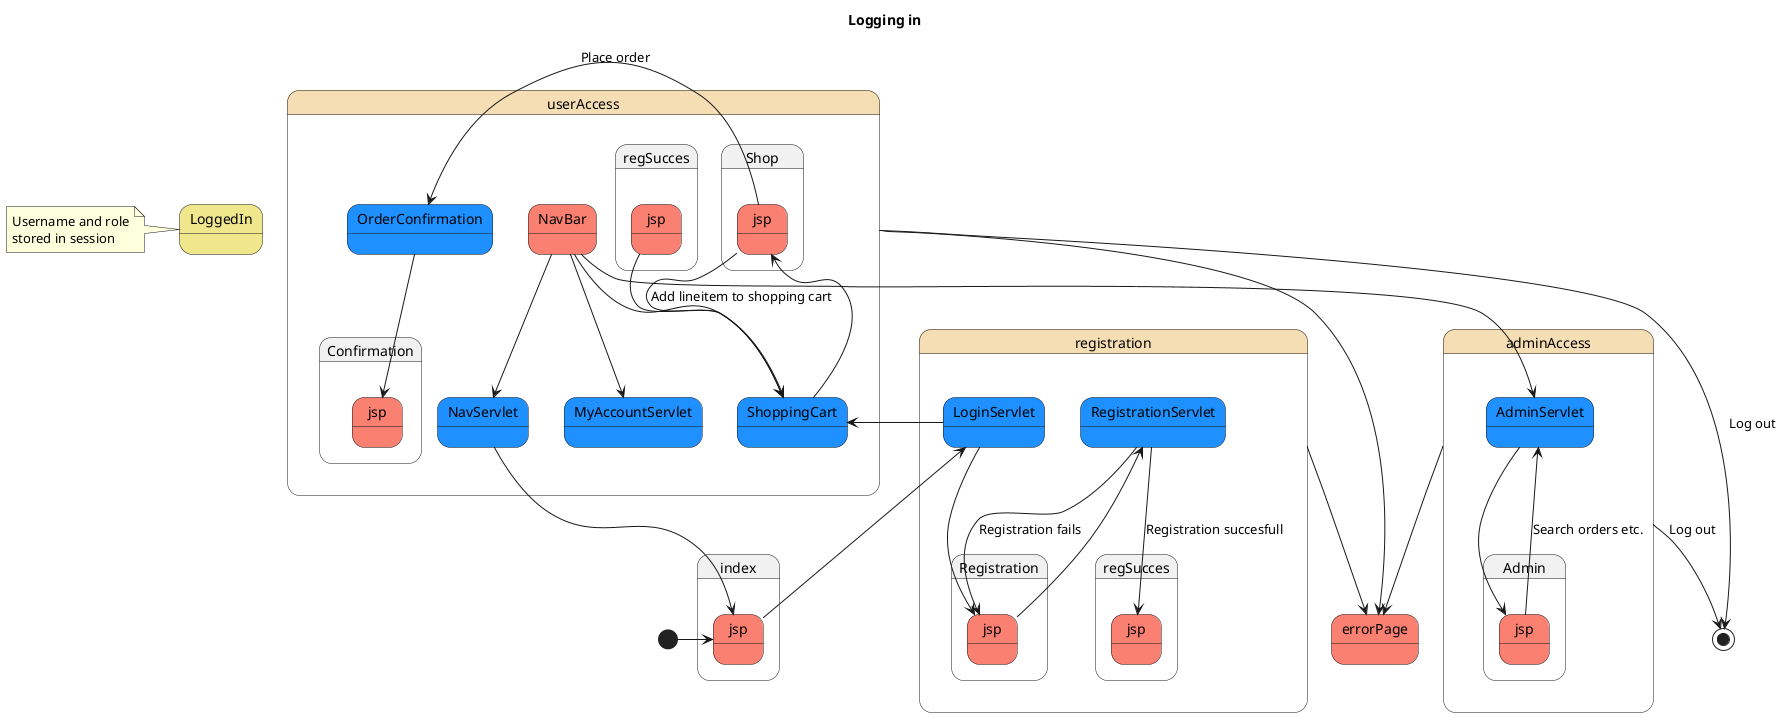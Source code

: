 @startuml

Title Logging in

State LoggedIn #Khaki

note left of LoggedIn
Username and role
stored in session
end note

[*] -> index.jsp

state registration #Wheat {

index.jsp #Salmon --> LoginServlet #DodgerBlue
LoginServlet --> Registration.jsp #Salmon
Registration.jsp --> RegistrationServlet #DodgerBlue
RegistrationServlet --> Registration.jsp : Registration fails
RegistrationServlet --> regSucces.jsp #Salmon  : Registration succesfull
}

state userAccess #Wheat {
LoginServlet #DodgerBlue --> ShoppingCart #DodgerBlue
regSucces.jsp #Salmon --> ShoppingCart
ShoppingCart --> Shop.jsp
Shop.jsp #Salmon --> ShoppingCart : Add lineitem to shopping cart
Shop.jsp -> OrderConfirmation : Place order
OrderConfirmation #DodgerBlue --> Confirmation.jsp #Salmon

NavBar #Salmon --> NavServlet #DodgerBlue 
NavServlet --> index.jsp
NavBar --> MyAccountServlet #DodgerBlue
NavBar --> ShoppingCart

}

state adminAccess #Wheat {
NavBar --> AdminServlet #DodgerBlue
AdminServlet --> Admin.jsp 
Admin.jsp #Salmon --> AdminServlet : Search orders etc.
}

userAccess --> [*] : Log out
adminAccess --> [*] : Log out

registration --> errorPage #Salmon
userAccess --> errorPage
adminAccess --> errorPage
@enduml